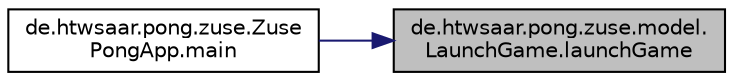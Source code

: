 digraph "de.htwsaar.pong.zuse.model.LaunchGame.launchGame"
{
 // LATEX_PDF_SIZE
  edge [fontname="Helvetica",fontsize="10",labelfontname="Helvetica",labelfontsize="10"];
  node [fontname="Helvetica",fontsize="10",shape=record];
  rankdir="RL";
  Node1 [label="de.htwsaar.pong.zuse.model.\lLaunchGame.launchGame",height=0.2,width=0.4,color="black", fillcolor="grey75", style="filled", fontcolor="black",tooltip="Methode launchGame."];
  Node1 -> Node2 [dir="back",color="midnightblue",fontsize="10",style="solid"];
  Node2 [label="de.htwsaar.pong.zuse.Zuse\lPongApp.main",height=0.2,width=0.4,color="black", fillcolor="white", style="filled",URL="$classde_1_1htwsaar_1_1pong_1_1zuse_1_1_zuse_pong_app.html#a514b8dd3de0ab524670aec68c2cafeff",tooltip=" "];
}
